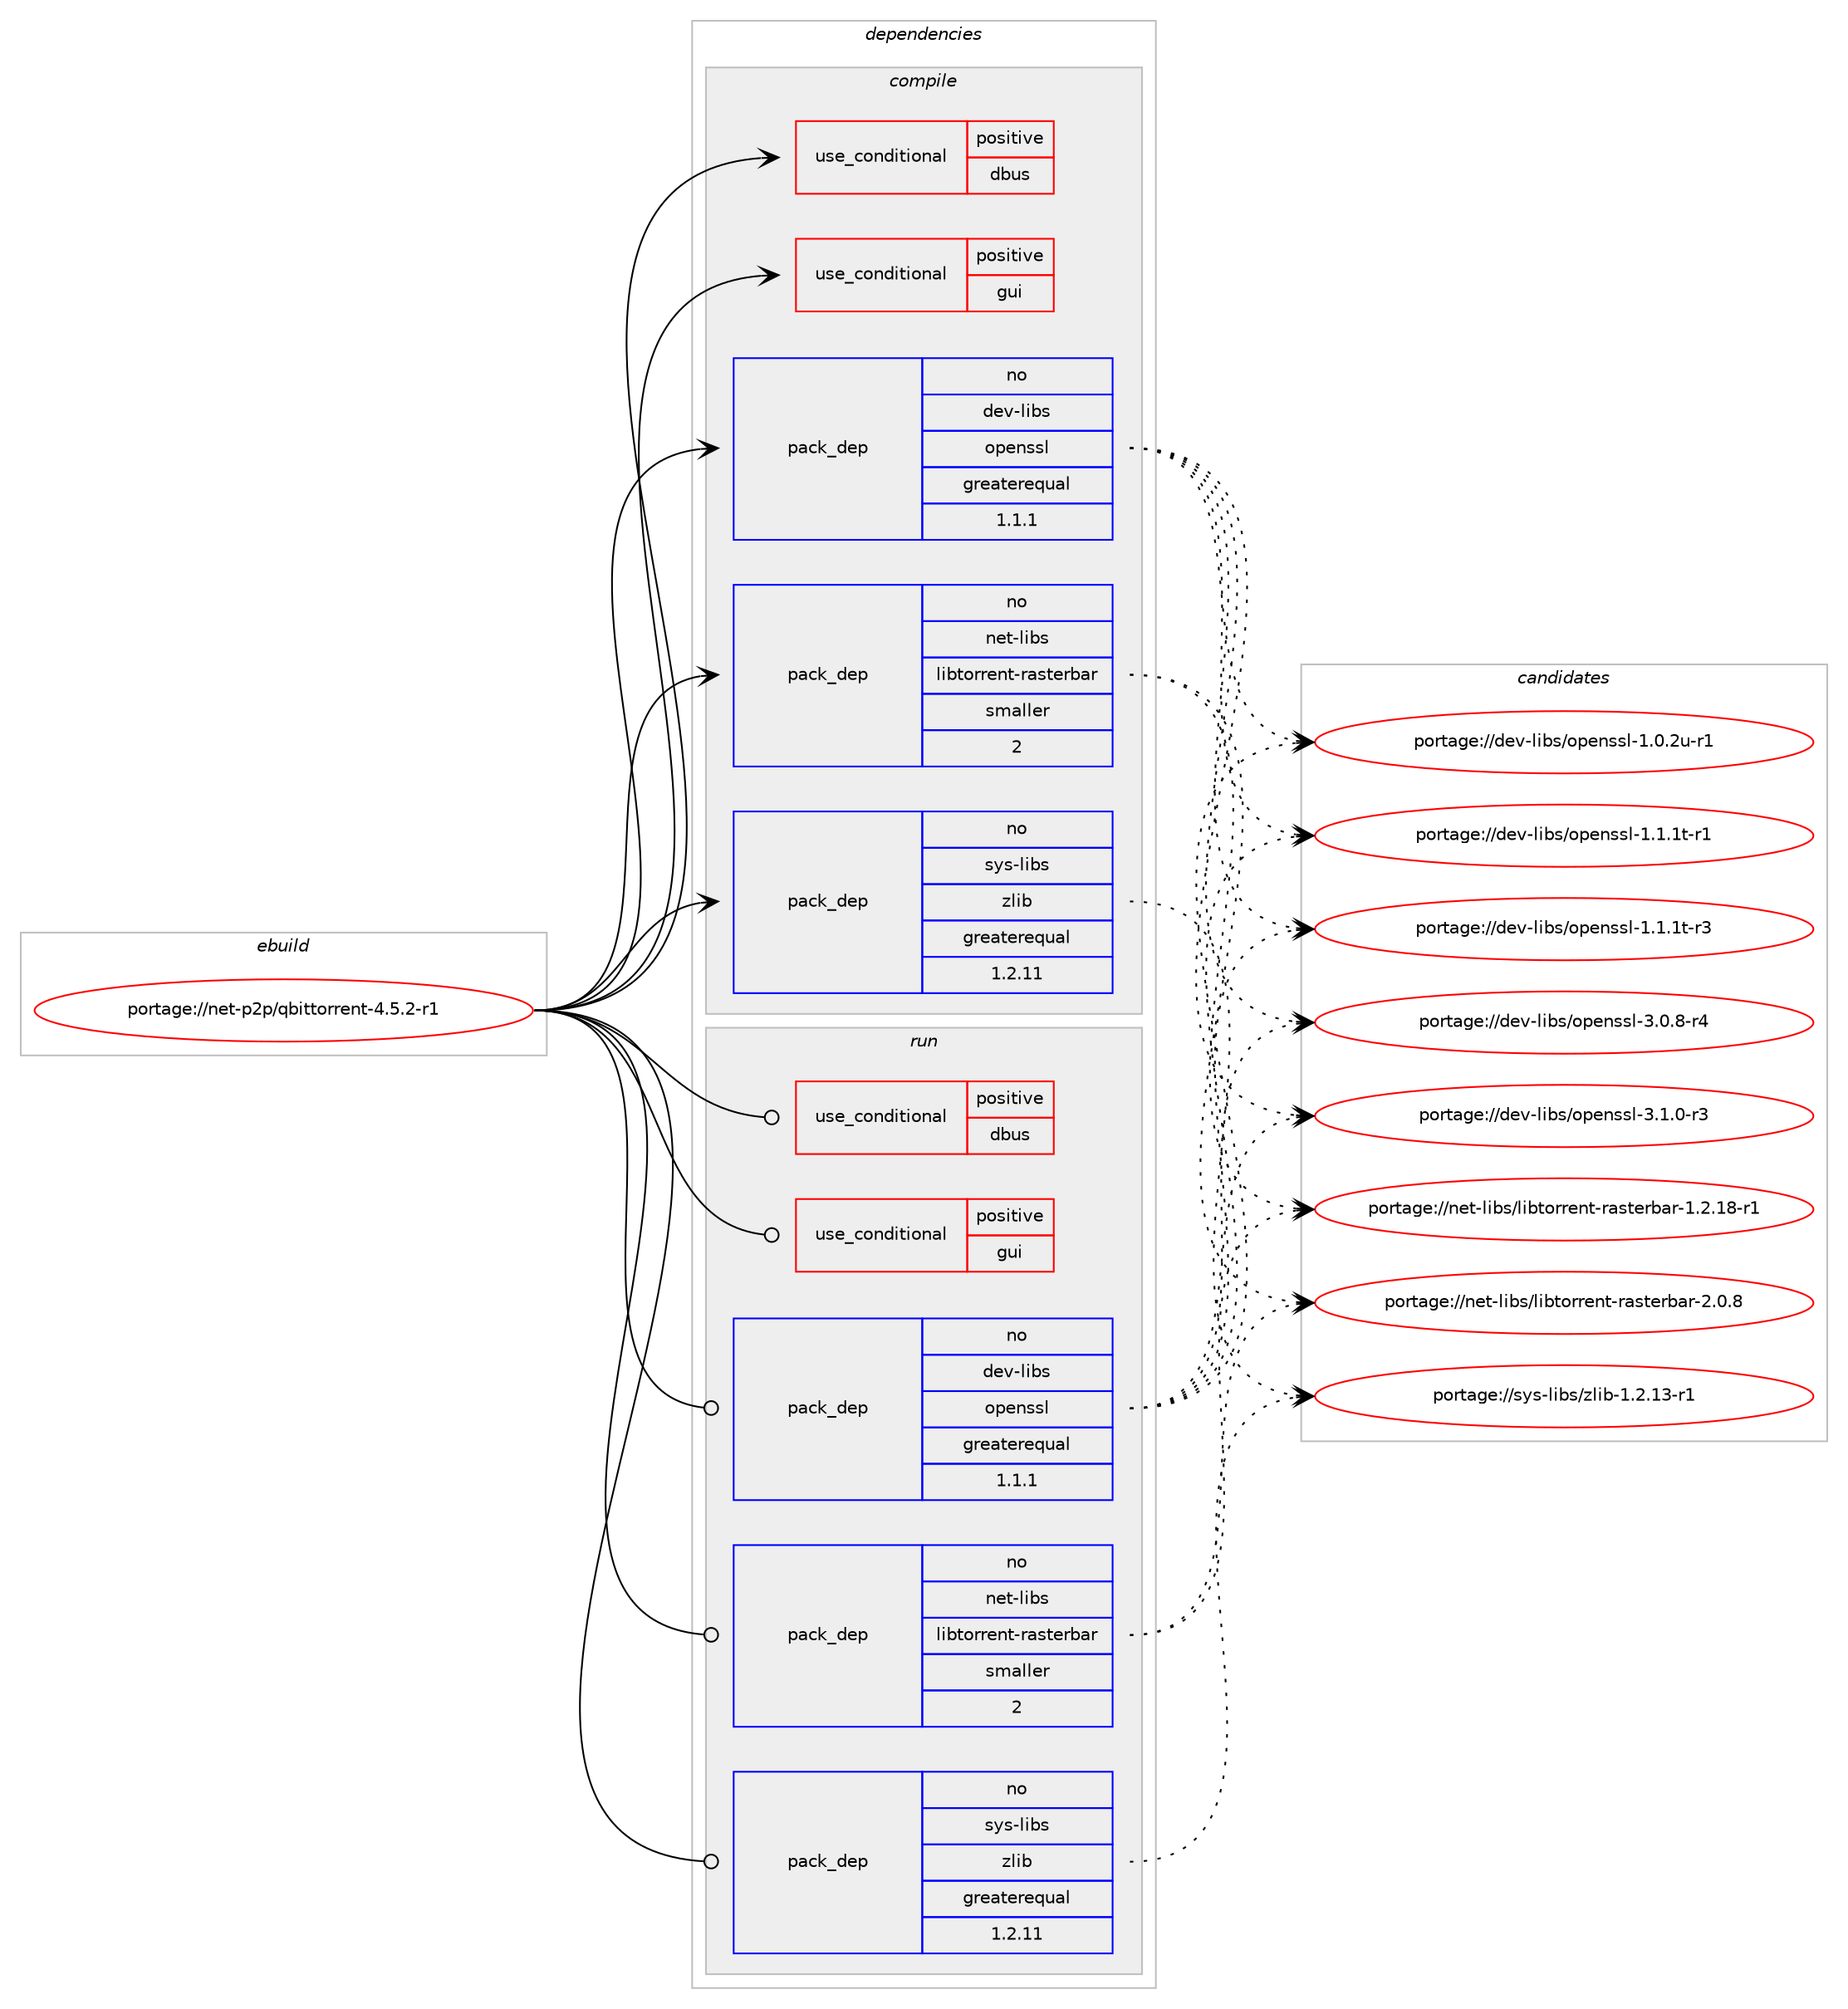 digraph prolog {

# *************
# Graph options
# *************

newrank=true;
concentrate=true;
compound=true;
graph [rankdir=LR,fontname=Helvetica,fontsize=10,ranksep=1.5];#, ranksep=2.5, nodesep=0.2];
edge  [arrowhead=vee];
node  [fontname=Helvetica,fontsize=10];

# **********
# The ebuild
# **********

subgraph cluster_leftcol {
color=gray;
rank=same;
label=<<i>ebuild</i>>;
id [label="portage://net-p2p/qbittorrent-4.5.2-r1", color=red, width=4, href="../net-p2p/qbittorrent-4.5.2-r1.svg"];
}

# ****************
# The dependencies
# ****************

subgraph cluster_midcol {
color=gray;
label=<<i>dependencies</i>>;
subgraph cluster_compile {
fillcolor="#eeeeee";
style=filled;
label=<<i>compile</i>>;
subgraph cond386 {
dependency615 [label=<<TABLE BORDER="0" CELLBORDER="1" CELLSPACING="0" CELLPADDING="4"><TR><TD ROWSPAN="3" CELLPADDING="10">use_conditional</TD></TR><TR><TD>positive</TD></TR><TR><TD>dbus</TD></TR></TABLE>>, shape=none, color=red];
# *** BEGIN UNKNOWN DEPENDENCY TYPE (TODO) ***
# dependency615 -> package_dependency(portage://net-p2p/qbittorrent-4.5.2-r1,install,no,dev-qt,qtdbus,none,[,,],[slot(5)],[])
# *** END UNKNOWN DEPENDENCY TYPE (TODO) ***

}
id:e -> dependency615:w [weight=20,style="solid",arrowhead="vee"];
subgraph cond387 {
dependency616 [label=<<TABLE BORDER="0" CELLBORDER="1" CELLSPACING="0" CELLPADDING="4"><TR><TD ROWSPAN="3" CELLPADDING="10">use_conditional</TD></TR><TR><TD>positive</TD></TR><TR><TD>gui</TD></TR></TABLE>>, shape=none, color=red];
# *** BEGIN UNKNOWN DEPENDENCY TYPE (TODO) ***
# dependency616 -> package_dependency(portage://net-p2p/qbittorrent-4.5.2-r1,install,no,dev-libs,geoip,none,[,,],[],[])
# *** END UNKNOWN DEPENDENCY TYPE (TODO) ***

# *** BEGIN UNKNOWN DEPENDENCY TYPE (TODO) ***
# dependency616 -> package_dependency(portage://net-p2p/qbittorrent-4.5.2-r1,install,no,dev-qt,qtgui,none,[,,],[slot(5)],[])
# *** END UNKNOWN DEPENDENCY TYPE (TODO) ***

# *** BEGIN UNKNOWN DEPENDENCY TYPE (TODO) ***
# dependency616 -> package_dependency(portage://net-p2p/qbittorrent-4.5.2-r1,install,no,dev-qt,qtsvg,none,[,,],[slot(5)],[])
# *** END UNKNOWN DEPENDENCY TYPE (TODO) ***

# *** BEGIN UNKNOWN DEPENDENCY TYPE (TODO) ***
# dependency616 -> package_dependency(portage://net-p2p/qbittorrent-4.5.2-r1,install,no,dev-qt,qtwidgets,none,[,,],[slot(5)],[])
# *** END UNKNOWN DEPENDENCY TYPE (TODO) ***

}
id:e -> dependency616:w [weight=20,style="solid",arrowhead="vee"];
# *** BEGIN UNKNOWN DEPENDENCY TYPE (TODO) ***
# id -> package_dependency(portage://net-p2p/qbittorrent-4.5.2-r1,install,no,dev-libs,boost,none,[,,],[],[])
# *** END UNKNOWN DEPENDENCY TYPE (TODO) ***

subgraph pack220 {
dependency617 [label=<<TABLE BORDER="0" CELLBORDER="1" CELLSPACING="0" CELLPADDING="4" WIDTH="220"><TR><TD ROWSPAN="6" CELLPADDING="30">pack_dep</TD></TR><TR><TD WIDTH="110">no</TD></TR><TR><TD>dev-libs</TD></TR><TR><TD>openssl</TD></TR><TR><TD>greaterequal</TD></TR><TR><TD>1.1.1</TD></TR></TABLE>>, shape=none, color=blue];
}
id:e -> dependency617:w [weight=20,style="solid",arrowhead="vee"];
# *** BEGIN UNKNOWN DEPENDENCY TYPE (TODO) ***
# id -> package_dependency(portage://net-p2p/qbittorrent-4.5.2-r1,install,no,dev-qt,qtcore,none,[,,],[slot(5)],[])
# *** END UNKNOWN DEPENDENCY TYPE (TODO) ***

# *** BEGIN UNKNOWN DEPENDENCY TYPE (TODO) ***
# id -> package_dependency(portage://net-p2p/qbittorrent-4.5.2-r1,install,no,dev-qt,qtnetwork,none,[,,],[slot(5)],[use(enable(ssl),none)])
# *** END UNKNOWN DEPENDENCY TYPE (TODO) ***

# *** BEGIN UNKNOWN DEPENDENCY TYPE (TODO) ***
# id -> package_dependency(portage://net-p2p/qbittorrent-4.5.2-r1,install,no,dev-qt,qtsql,none,[,,],[slot(5)],[])
# *** END UNKNOWN DEPENDENCY TYPE (TODO) ***

# *** BEGIN UNKNOWN DEPENDENCY TYPE (TODO) ***
# id -> package_dependency(portage://net-p2p/qbittorrent-4.5.2-r1,install,no,dev-qt,qtxml,none,[,,],[slot(5)],[])
# *** END UNKNOWN DEPENDENCY TYPE (TODO) ***

subgraph pack221 {
dependency618 [label=<<TABLE BORDER="0" CELLBORDER="1" CELLSPACING="0" CELLPADDING="4" WIDTH="220"><TR><TD ROWSPAN="6" CELLPADDING="30">pack_dep</TD></TR><TR><TD WIDTH="110">no</TD></TR><TR><TD>net-libs</TD></TR><TR><TD>libtorrent-rasterbar</TD></TR><TR><TD>smaller</TD></TR><TR><TD>2</TD></TR></TABLE>>, shape=none, color=blue];
}
id:e -> dependency618:w [weight=20,style="solid",arrowhead="vee"];
subgraph pack222 {
dependency619 [label=<<TABLE BORDER="0" CELLBORDER="1" CELLSPACING="0" CELLPADDING="4" WIDTH="220"><TR><TD ROWSPAN="6" CELLPADDING="30">pack_dep</TD></TR><TR><TD WIDTH="110">no</TD></TR><TR><TD>sys-libs</TD></TR><TR><TD>zlib</TD></TR><TR><TD>greaterequal</TD></TR><TR><TD>1.2.11</TD></TR></TABLE>>, shape=none, color=blue];
}
id:e -> dependency619:w [weight=20,style="solid",arrowhead="vee"];
}
subgraph cluster_compileandrun {
fillcolor="#eeeeee";
style=filled;
label=<<i>compile and run</i>>;
}
subgraph cluster_run {
fillcolor="#eeeeee";
style=filled;
label=<<i>run</i>>;
subgraph cond388 {
dependency620 [label=<<TABLE BORDER="0" CELLBORDER="1" CELLSPACING="0" CELLPADDING="4"><TR><TD ROWSPAN="3" CELLPADDING="10">use_conditional</TD></TR><TR><TD>positive</TD></TR><TR><TD>dbus</TD></TR></TABLE>>, shape=none, color=red];
# *** BEGIN UNKNOWN DEPENDENCY TYPE (TODO) ***
# dependency620 -> package_dependency(portage://net-p2p/qbittorrent-4.5.2-r1,run,no,dev-qt,qtdbus,none,[,,],[slot(5)],[])
# *** END UNKNOWN DEPENDENCY TYPE (TODO) ***

}
id:e -> dependency620:w [weight=20,style="solid",arrowhead="odot"];
subgraph cond389 {
dependency621 [label=<<TABLE BORDER="0" CELLBORDER="1" CELLSPACING="0" CELLPADDING="4"><TR><TD ROWSPAN="3" CELLPADDING="10">use_conditional</TD></TR><TR><TD>positive</TD></TR><TR><TD>gui</TD></TR></TABLE>>, shape=none, color=red];
# *** BEGIN UNKNOWN DEPENDENCY TYPE (TODO) ***
# dependency621 -> package_dependency(portage://net-p2p/qbittorrent-4.5.2-r1,run,no,dev-libs,geoip,none,[,,],[],[])
# *** END UNKNOWN DEPENDENCY TYPE (TODO) ***

# *** BEGIN UNKNOWN DEPENDENCY TYPE (TODO) ***
# dependency621 -> package_dependency(portage://net-p2p/qbittorrent-4.5.2-r1,run,no,dev-qt,qtgui,none,[,,],[slot(5)],[])
# *** END UNKNOWN DEPENDENCY TYPE (TODO) ***

# *** BEGIN UNKNOWN DEPENDENCY TYPE (TODO) ***
# dependency621 -> package_dependency(portage://net-p2p/qbittorrent-4.5.2-r1,run,no,dev-qt,qtsvg,none,[,,],[slot(5)],[])
# *** END UNKNOWN DEPENDENCY TYPE (TODO) ***

# *** BEGIN UNKNOWN DEPENDENCY TYPE (TODO) ***
# dependency621 -> package_dependency(portage://net-p2p/qbittorrent-4.5.2-r1,run,no,dev-qt,qtwidgets,none,[,,],[slot(5)],[])
# *** END UNKNOWN DEPENDENCY TYPE (TODO) ***

}
id:e -> dependency621:w [weight=20,style="solid",arrowhead="odot"];
subgraph pack223 {
dependency622 [label=<<TABLE BORDER="0" CELLBORDER="1" CELLSPACING="0" CELLPADDING="4" WIDTH="220"><TR><TD ROWSPAN="6" CELLPADDING="30">pack_dep</TD></TR><TR><TD WIDTH="110">no</TD></TR><TR><TD>dev-libs</TD></TR><TR><TD>openssl</TD></TR><TR><TD>greaterequal</TD></TR><TR><TD>1.1.1</TD></TR></TABLE>>, shape=none, color=blue];
}
id:e -> dependency622:w [weight=20,style="solid",arrowhead="odot"];
# *** BEGIN UNKNOWN DEPENDENCY TYPE (TODO) ***
# id -> package_dependency(portage://net-p2p/qbittorrent-4.5.2-r1,run,no,dev-qt,qtcore,none,[,,],[slot(5)],[])
# *** END UNKNOWN DEPENDENCY TYPE (TODO) ***

# *** BEGIN UNKNOWN DEPENDENCY TYPE (TODO) ***
# id -> package_dependency(portage://net-p2p/qbittorrent-4.5.2-r1,run,no,dev-qt,qtnetwork,none,[,,],[slot(5)],[use(enable(ssl),none)])
# *** END UNKNOWN DEPENDENCY TYPE (TODO) ***

# *** BEGIN UNKNOWN DEPENDENCY TYPE (TODO) ***
# id -> package_dependency(portage://net-p2p/qbittorrent-4.5.2-r1,run,no,dev-qt,qtsql,none,[,,],[slot(5)],[])
# *** END UNKNOWN DEPENDENCY TYPE (TODO) ***

# *** BEGIN UNKNOWN DEPENDENCY TYPE (TODO) ***
# id -> package_dependency(portage://net-p2p/qbittorrent-4.5.2-r1,run,no,dev-qt,qtxml,none,[,,],[slot(5)],[])
# *** END UNKNOWN DEPENDENCY TYPE (TODO) ***

subgraph pack224 {
dependency623 [label=<<TABLE BORDER="0" CELLBORDER="1" CELLSPACING="0" CELLPADDING="4" WIDTH="220"><TR><TD ROWSPAN="6" CELLPADDING="30">pack_dep</TD></TR><TR><TD WIDTH="110">no</TD></TR><TR><TD>net-libs</TD></TR><TR><TD>libtorrent-rasterbar</TD></TR><TR><TD>smaller</TD></TR><TR><TD>2</TD></TR></TABLE>>, shape=none, color=blue];
}
id:e -> dependency623:w [weight=20,style="solid",arrowhead="odot"];
subgraph pack225 {
dependency624 [label=<<TABLE BORDER="0" CELLBORDER="1" CELLSPACING="0" CELLPADDING="4" WIDTH="220"><TR><TD ROWSPAN="6" CELLPADDING="30">pack_dep</TD></TR><TR><TD WIDTH="110">no</TD></TR><TR><TD>sys-libs</TD></TR><TR><TD>zlib</TD></TR><TR><TD>greaterequal</TD></TR><TR><TD>1.2.11</TD></TR></TABLE>>, shape=none, color=blue];
}
id:e -> dependency624:w [weight=20,style="solid",arrowhead="odot"];
}
}

# **************
# The candidates
# **************

subgraph cluster_choices {
rank=same;
color=gray;
label=<<i>candidates</i>>;

subgraph choice220 {
color=black;
nodesep=1;
choice1001011184510810598115471111121011101151151084549464846501174511449 [label="portage://dev-libs/openssl-1.0.2u-r1", color=red, width=4,href="../dev-libs/openssl-1.0.2u-r1.svg"];
choice1001011184510810598115471111121011101151151084549464946491164511449 [label="portage://dev-libs/openssl-1.1.1t-r1", color=red, width=4,href="../dev-libs/openssl-1.1.1t-r1.svg"];
choice1001011184510810598115471111121011101151151084549464946491164511451 [label="portage://dev-libs/openssl-1.1.1t-r3", color=red, width=4,href="../dev-libs/openssl-1.1.1t-r3.svg"];
choice1001011184510810598115471111121011101151151084551464846564511452 [label="portage://dev-libs/openssl-3.0.8-r4", color=red, width=4,href="../dev-libs/openssl-3.0.8-r4.svg"];
choice1001011184510810598115471111121011101151151084551464946484511451 [label="portage://dev-libs/openssl-3.1.0-r3", color=red, width=4,href="../dev-libs/openssl-3.1.0-r3.svg"];
dependency617:e -> choice1001011184510810598115471111121011101151151084549464846501174511449:w [style=dotted,weight="100"];
dependency617:e -> choice1001011184510810598115471111121011101151151084549464946491164511449:w [style=dotted,weight="100"];
dependency617:e -> choice1001011184510810598115471111121011101151151084549464946491164511451:w [style=dotted,weight="100"];
dependency617:e -> choice1001011184510810598115471111121011101151151084551464846564511452:w [style=dotted,weight="100"];
dependency617:e -> choice1001011184510810598115471111121011101151151084551464946484511451:w [style=dotted,weight="100"];
}
subgraph choice221 {
color=black;
nodesep=1;
choice1101011164510810598115471081059811611111411410111011645114971151161011149897114454946504649564511449 [label="portage://net-libs/libtorrent-rasterbar-1.2.18-r1", color=red, width=4,href="../net-libs/libtorrent-rasterbar-1.2.18-r1.svg"];
choice1101011164510810598115471081059811611111411410111011645114971151161011149897114455046484656 [label="portage://net-libs/libtorrent-rasterbar-2.0.8", color=red, width=4,href="../net-libs/libtorrent-rasterbar-2.0.8.svg"];
dependency618:e -> choice1101011164510810598115471081059811611111411410111011645114971151161011149897114454946504649564511449:w [style=dotted,weight="100"];
dependency618:e -> choice1101011164510810598115471081059811611111411410111011645114971151161011149897114455046484656:w [style=dotted,weight="100"];
}
subgraph choice222 {
color=black;
nodesep=1;
choice11512111545108105981154712210810598454946504649514511449 [label="portage://sys-libs/zlib-1.2.13-r1", color=red, width=4,href="../sys-libs/zlib-1.2.13-r1.svg"];
dependency619:e -> choice11512111545108105981154712210810598454946504649514511449:w [style=dotted,weight="100"];
}
subgraph choice223 {
color=black;
nodesep=1;
choice1001011184510810598115471111121011101151151084549464846501174511449 [label="portage://dev-libs/openssl-1.0.2u-r1", color=red, width=4,href="../dev-libs/openssl-1.0.2u-r1.svg"];
choice1001011184510810598115471111121011101151151084549464946491164511449 [label="portage://dev-libs/openssl-1.1.1t-r1", color=red, width=4,href="../dev-libs/openssl-1.1.1t-r1.svg"];
choice1001011184510810598115471111121011101151151084549464946491164511451 [label="portage://dev-libs/openssl-1.1.1t-r3", color=red, width=4,href="../dev-libs/openssl-1.1.1t-r3.svg"];
choice1001011184510810598115471111121011101151151084551464846564511452 [label="portage://dev-libs/openssl-3.0.8-r4", color=red, width=4,href="../dev-libs/openssl-3.0.8-r4.svg"];
choice1001011184510810598115471111121011101151151084551464946484511451 [label="portage://dev-libs/openssl-3.1.0-r3", color=red, width=4,href="../dev-libs/openssl-3.1.0-r3.svg"];
dependency622:e -> choice1001011184510810598115471111121011101151151084549464846501174511449:w [style=dotted,weight="100"];
dependency622:e -> choice1001011184510810598115471111121011101151151084549464946491164511449:w [style=dotted,weight="100"];
dependency622:e -> choice1001011184510810598115471111121011101151151084549464946491164511451:w [style=dotted,weight="100"];
dependency622:e -> choice1001011184510810598115471111121011101151151084551464846564511452:w [style=dotted,weight="100"];
dependency622:e -> choice1001011184510810598115471111121011101151151084551464946484511451:w [style=dotted,weight="100"];
}
subgraph choice224 {
color=black;
nodesep=1;
choice1101011164510810598115471081059811611111411410111011645114971151161011149897114454946504649564511449 [label="portage://net-libs/libtorrent-rasterbar-1.2.18-r1", color=red, width=4,href="../net-libs/libtorrent-rasterbar-1.2.18-r1.svg"];
choice1101011164510810598115471081059811611111411410111011645114971151161011149897114455046484656 [label="portage://net-libs/libtorrent-rasterbar-2.0.8", color=red, width=4,href="../net-libs/libtorrent-rasterbar-2.0.8.svg"];
dependency623:e -> choice1101011164510810598115471081059811611111411410111011645114971151161011149897114454946504649564511449:w [style=dotted,weight="100"];
dependency623:e -> choice1101011164510810598115471081059811611111411410111011645114971151161011149897114455046484656:w [style=dotted,weight="100"];
}
subgraph choice225 {
color=black;
nodesep=1;
choice11512111545108105981154712210810598454946504649514511449 [label="portage://sys-libs/zlib-1.2.13-r1", color=red, width=4,href="../sys-libs/zlib-1.2.13-r1.svg"];
dependency624:e -> choice11512111545108105981154712210810598454946504649514511449:w [style=dotted,weight="100"];
}
}

}
